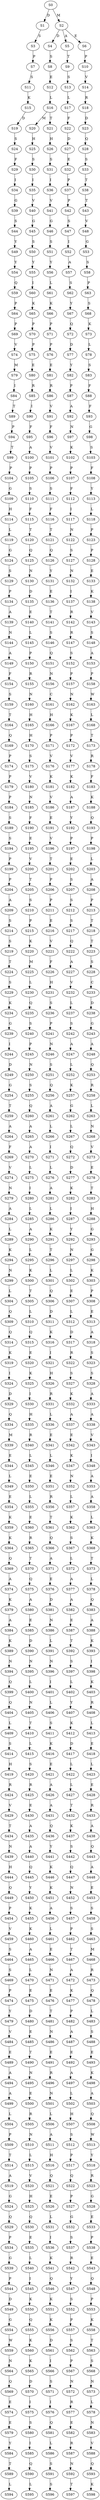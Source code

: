 strict digraph  {
	S0 -> S1 [ label = D ];
	S0 -> S2 [ label = M ];
	S1 -> S3 [ label = S ];
	S2 -> S4 [ label = D ];
	S2 -> S5 [ label = A ];
	S2 -> S6 [ label = E ];
	S3 -> S7 [ label = P ];
	S4 -> S8 [ label = S ];
	S5 -> S9 [ label = T ];
	S6 -> S10 [ label = P ];
	S7 -> S11 [ label = S ];
	S8 -> S12 [ label = E ];
	S9 -> S13 [ label = S ];
	S10 -> S14 [ label = V ];
	S11 -> S15 [ label = K ];
	S12 -> S16 [ label = L ];
	S13 -> S17 [ label = L ];
	S14 -> S18 [ label = R ];
	S15 -> S19 [ label = D ];
	S16 -> S20 [ label = M ];
	S16 -> S21 [ label = T ];
	S17 -> S22 [ label = F ];
	S18 -> S23 [ label = D ];
	S19 -> S24 [ label = S ];
	S20 -> S25 [ label = H ];
	S21 -> S26 [ label = H ];
	S22 -> S27 [ label = D ];
	S23 -> S28 [ label = Q ];
	S24 -> S29 [ label = F ];
	S25 -> S30 [ label = S ];
	S26 -> S31 [ label = S ];
	S27 -> S32 [ label = E ];
	S28 -> S33 [ label = S ];
	S29 -> S34 [ label = I ];
	S30 -> S35 [ label = I ];
	S31 -> S36 [ label = I ];
	S32 -> S37 [ label = P ];
	S33 -> S38 [ label = T ];
	S34 -> S39 [ label = G ];
	S35 -> S40 [ label = V ];
	S36 -> S41 [ label = V ];
	S37 -> S42 [ label = P ];
	S38 -> S43 [ label = T ];
	S39 -> S44 [ label = S ];
	S40 -> S45 [ label = G ];
	S41 -> S46 [ label = G ];
	S42 -> S47 [ label = S ];
	S43 -> S48 [ label = V ];
	S44 -> S49 [ label = Y ];
	S45 -> S50 [ label = S ];
	S46 -> S51 [ label = S ];
	S47 -> S52 [ label = I ];
	S48 -> S53 [ label = G ];
	S49 -> S54 [ label = Y ];
	S50 -> S55 [ label = Y ];
	S51 -> S56 [ label = Y ];
	S52 -> S57 [ label = A ];
	S53 -> S58 [ label = S ];
	S54 -> S59 [ label = Q ];
	S55 -> S60 [ label = I ];
	S56 -> S61 [ label = L ];
	S57 -> S62 [ label = S ];
	S58 -> S63 [ label = P ];
	S59 -> S64 [ label = P ];
	S60 -> S65 [ label = K ];
	S61 -> S66 [ label = K ];
	S62 -> S67 [ label = Y ];
	S63 -> S68 [ label = S ];
	S64 -> S69 [ label = P ];
	S65 -> S70 [ label = P ];
	S66 -> S71 [ label = P ];
	S67 -> S72 [ label = Q ];
	S68 -> S73 [ label = K ];
	S69 -> S74 [ label = V ];
	S70 -> S75 [ label = P ];
	S71 -> S76 [ label = P ];
	S72 -> S77 [ label = D ];
	S73 -> S78 [ label = L ];
	S74 -> S79 [ label = M ];
	S75 -> S80 [ label = E ];
	S76 -> S81 [ label = E ];
	S77 -> S82 [ label = Y ];
	S78 -> S83 [ label = S ];
	S79 -> S84 [ label = I ];
	S80 -> S85 [ label = R ];
	S81 -> S86 [ label = R ];
	S82 -> S87 [ label = P ];
	S83 -> S88 [ label = F ];
	S84 -> S89 [ label = T ];
	S85 -> S90 [ label = I ];
	S86 -> S91 [ label = V ];
	S87 -> S92 [ label = A ];
	S88 -> S93 [ label = F ];
	S89 -> S94 [ label = P ];
	S90 -> S95 [ label = F ];
	S91 -> S96 [ label = F ];
	S92 -> S97 [ label = N ];
	S93 -> S98 [ label = G ];
	S94 -> S99 [ label = T ];
	S95 -> S100 [ label = A ];
	S96 -> S101 [ label = V ];
	S97 -> S102 [ label = K ];
	S98 -> S103 [ label = S ];
	S99 -> S104 [ label = P ];
	S100 -> S105 [ label = P ];
	S101 -> S106 [ label = P ];
	S102 -> S107 [ label = P ];
	S103 -> S108 [ label = F ];
	S104 -> S109 [ label = G ];
	S105 -> S110 [ label = S ];
	S106 -> S111 [ label = S ];
	S107 -> S112 [ label = F ];
	S108 -> S113 [ label = Y ];
	S109 -> S114 [ label = H ];
	S110 -> S115 [ label = F ];
	S111 -> S116 [ label = F ];
	S112 -> S117 [ label = I ];
	S113 -> S118 [ label = L ];
	S114 -> S119 [ label = L ];
	S115 -> S120 [ label = T ];
	S116 -> S121 [ label = T ];
	S117 -> S122 [ label = N ];
	S118 -> S123 [ label = P ];
	S119 -> S124 [ label = G ];
	S120 -> S125 [ label = Q ];
	S121 -> S126 [ label = Q ];
	S122 -> S127 [ label = S ];
	S123 -> S128 [ label = P ];
	S124 -> S129 [ label = S ];
	S125 -> S130 [ label = N ];
	S126 -> S131 [ label = Y ];
	S127 -> S132 [ label = N ];
	S128 -> S133 [ label = E ];
	S129 -> S134 [ label = P ];
	S130 -> S135 [ label = D ];
	S131 -> S136 [ label = E ];
	S132 -> S137 [ label = I ];
	S133 -> S138 [ label = K ];
	S134 -> S139 [ label = A ];
	S135 -> S140 [ label = E ];
	S136 -> S141 [ label = T ];
	S137 -> S142 [ label = R ];
	S138 -> S143 [ label = V ];
	S139 -> S144 [ label = N ];
	S140 -> S145 [ label = L ];
	S141 -> S146 [ label = S ];
	S142 -> S147 [ label = R ];
	S143 -> S148 [ label = S ];
	S144 -> S149 [ label = A ];
	S145 -> S150 [ label = P ];
	S146 -> S151 [ label = Q ];
	S147 -> S152 [ label = S ];
	S148 -> S153 [ label = A ];
	S149 -> S154 [ label = F ];
	S150 -> S155 [ label = R ];
	S151 -> S156 [ label = N ];
	S152 -> S157 [ label = P ];
	S153 -> S158 [ label = P ];
	S154 -> S159 [ label = S ];
	S155 -> S160 [ label = N ];
	S156 -> S161 [ label = C ];
	S157 -> S162 [ label = N ];
	S158 -> S163 [ label = W ];
	S159 -> S164 [ label = T ];
	S160 -> S165 [ label = H ];
	S161 -> S166 [ label = H ];
	S162 -> S167 [ label = K ];
	S163 -> S168 [ label = L ];
	S164 -> S169 [ label = Q ];
	S165 -> S170 [ label = H ];
	S166 -> S171 [ label = P ];
	S167 -> S172 [ label = P ];
	S168 -> S173 [ label = T ];
	S169 -> S174 [ label = P ];
	S170 -> S175 [ label = S ];
	S171 -> S176 [ label = V ];
	S172 -> S177 [ label = V ];
	S173 -> S178 [ label = R ];
	S174 -> S179 [ label = P ];
	S175 -> S180 [ label = V ];
	S176 -> S181 [ label = K ];
	S177 -> S182 [ label = K ];
	S178 -> S183 [ label = F ];
	S179 -> S184 [ label = P ];
	S180 -> S185 [ label = N ];
	S181 -> S186 [ label = V ];
	S182 -> S187 [ label = A ];
	S183 -> S188 [ label = K ];
	S184 -> S189 [ label = S ];
	S185 -> S190 [ label = F ];
	S186 -> S191 [ label = E ];
	S187 -> S192 [ label = Y ];
	S188 -> S193 [ label = Q ];
	S189 -> S194 [ label = S ];
	S190 -> S195 [ label = E ];
	S191 -> S196 [ label = V ];
	S192 -> S197 [ label = P ];
	S193 -> S198 [ label = P ];
	S194 -> S199 [ label = P ];
	S195 -> S200 [ label = V ];
	S196 -> S201 [ label = T ];
	S197 -> S202 [ label = E ];
	S198 -> S203 [ label = L ];
	S199 -> S204 [ label = P ];
	S200 -> S205 [ label = T ];
	S201 -> S206 [ label = P ];
	S202 -> S207 [ label = S ];
	S203 -> S208 [ label = A ];
	S204 -> S209 [ label = A ];
	S205 -> S210 [ label = S ];
	S206 -> S211 [ label = P ];
	S207 -> S212 [ label = S ];
	S208 -> S213 [ label = P ];
	S209 -> S214 [ label = S ];
	S210 -> S215 [ label = P ];
	S211 -> S216 [ label = E ];
	S212 -> S217 [ label = S ];
	S213 -> S218 [ label = T ];
	S214 -> S219 [ label = S ];
	S215 -> S220 [ label = K ];
	S216 -> S221 [ label = V ];
	S217 -> S222 [ label = Q ];
	S218 -> S223 [ label = T ];
	S219 -> S224 [ label = T ];
	S220 -> S225 [ label = M ];
	S221 -> S226 [ label = F ];
	S222 -> S227 [ label = A ];
	S223 -> S228 [ label = S ];
	S224 -> S229 [ label = S ];
	S225 -> S230 [ label = L ];
	S226 -> S231 [ label = H ];
	S227 -> S232 [ label = V ];
	S228 -> S233 [ label = C ];
	S229 -> S234 [ label = K ];
	S230 -> S235 [ label = Q ];
	S231 -> S236 [ label = S ];
	S232 -> S237 [ label = L ];
	S233 -> S238 [ label = D ];
	S234 -> S239 [ label = G ];
	S235 -> S240 [ label = S ];
	S236 -> S241 [ label = P ];
	S237 -> S242 [ label = S ];
	S238 -> S243 [ label = G ];
	S239 -> S244 [ label = I ];
	S240 -> S245 [ label = P ];
	S241 -> S246 [ label = N ];
	S242 -> S247 [ label = A ];
	S243 -> S248 [ label = A ];
	S244 -> S249 [ label = D ];
	S245 -> S250 [ label = N ];
	S246 -> S251 [ label = S ];
	S247 -> S252 [ label = L ];
	S248 -> S253 [ label = Q ];
	S249 -> S254 [ label = G ];
	S250 -> S255 [ label = S ];
	S251 -> S256 [ label = Q ];
	S252 -> S257 [ label = K ];
	S253 -> S258 [ label = R ];
	S254 -> S259 [ label = T ];
	S255 -> S260 [ label = Q ];
	S256 -> S261 [ label = A ];
	S257 -> S262 [ label = G ];
	S258 -> S263 [ label = L ];
	S259 -> S264 [ label = A ];
	S260 -> S265 [ label = A ];
	S261 -> S266 [ label = L ];
	S262 -> S267 [ label = L ];
	S263 -> S268 [ label = N ];
	S264 -> S269 [ label = F ];
	S265 -> S270 [ label = A ];
	S266 -> S271 [ label = I ];
	S267 -> S272 [ label = Q ];
	S268 -> S273 [ label = V ];
	S269 -> S274 [ label = V ];
	S270 -> S275 [ label = L ];
	S271 -> S276 [ label = L ];
	S272 -> S277 [ label = D ];
	S273 -> S278 [ label = E ];
	S274 -> S279 [ label = N ];
	S275 -> S280 [ label = I ];
	S276 -> S281 [ label = A ];
	S277 -> S282 [ label = K ];
	S278 -> S283 [ label = T ];
	S279 -> S284 [ label = A ];
	S280 -> S285 [ label = L ];
	S281 -> S286 [ label = L ];
	S282 -> S287 [ label = I ];
	S283 -> S288 [ label = H ];
	S284 -> S289 [ label = L ];
	S285 -> S290 [ label = A ];
	S286 -> S291 [ label = K ];
	S287 -> S292 [ label = Y ];
	S288 -> S293 [ label = G ];
	S289 -> S294 [ label = K ];
	S290 -> S295 [ label = L ];
	S291 -> S296 [ label = T ];
	S292 -> S297 [ label = N ];
	S293 -> S298 [ label = G ];
	S294 -> S299 [ label = N ];
	S295 -> S300 [ label = K ];
	S296 -> S301 [ label = L ];
	S297 -> S302 [ label = L ];
	S298 -> S303 [ label = K ];
	S299 -> S304 [ label = L ];
	S300 -> S305 [ label = T ];
	S301 -> S306 [ label = Q ];
	S302 -> S307 [ label = E ];
	S303 -> S308 [ label = P ];
	S304 -> S309 [ label = Q ];
	S305 -> S310 [ label = L ];
	S306 -> S311 [ label = D ];
	S307 -> S312 [ label = L ];
	S308 -> S313 [ label = E ];
	S309 -> S314 [ label = Q ];
	S310 -> S315 [ label = Q ];
	S311 -> S316 [ label = K ];
	S312 -> S317 [ label = D ];
	S313 -> S318 [ label = A ];
	S314 -> S319 [ label = K ];
	S315 -> S320 [ label = E ];
	S316 -> S321 [ label = I ];
	S317 -> S322 [ label = R ];
	S318 -> S323 [ label = S ];
	S319 -> S324 [ label = I ];
	S320 -> S325 [ label = K ];
	S321 -> S326 [ label = H ];
	S322 -> S327 [ label = S ];
	S323 -> S328 [ label = S ];
	S324 -> S329 [ label = D ];
	S325 -> S330 [ label = I ];
	S326 -> S331 [ label = R ];
	S327 -> S332 [ label = K ];
	S328 -> S333 [ label = A ];
	S329 -> S334 [ label = Q ];
	S330 -> S335 [ label = H ];
	S331 -> S336 [ label = L ];
	S332 -> S337 [ label = A ];
	S333 -> S338 [ label = A ];
	S334 -> S339 [ label = M ];
	S335 -> S340 [ label = R ];
	S336 -> S341 [ label = E ];
	S337 -> S342 [ label = E ];
	S338 -> S343 [ label = V ];
	S339 -> S344 [ label = E ];
	S340 -> S345 [ label = L ];
	S341 -> S346 [ label = L ];
	S342 -> S347 [ label = K ];
	S343 -> S348 [ label = I ];
	S344 -> S349 [ label = L ];
	S345 -> S350 [ label = E ];
	S346 -> S351 [ label = E ];
	S347 -> S352 [ label = N ];
	S348 -> S353 [ label = A ];
	S349 -> S354 [ label = E ];
	S350 -> S355 [ label = L ];
	S351 -> S356 [ label = R ];
	S352 -> S357 [ label = L ];
	S353 -> S358 [ label = A ];
	S354 -> S359 [ label = K ];
	S355 -> S360 [ label = E ];
	S356 -> S361 [ label = T ];
	S357 -> S362 [ label = K ];
	S358 -> S363 [ label = L ];
	S359 -> S364 [ label = K ];
	S360 -> S365 [ label = R ];
	S361 -> S366 [ label = Q ];
	S362 -> S367 [ label = S ];
	S363 -> S368 [ label = K ];
	S364 -> S369 [ label = Q ];
	S365 -> S370 [ label = T ];
	S366 -> S371 [ label = A ];
	S367 -> S372 [ label = L ];
	S368 -> S373 [ label = T ];
	S369 -> S374 [ label = A ];
	S370 -> S375 [ label = Q ];
	S371 -> S376 [ label = E ];
	S372 -> S377 [ label = A ];
	S373 -> S378 [ label = L ];
	S374 -> S379 [ label = K ];
	S375 -> S380 [ label = A ];
	S376 -> S381 [ label = D ];
	S377 -> S382 [ label = A ];
	S378 -> S383 [ label = Q ];
	S379 -> S384 [ label = A ];
	S380 -> S385 [ label = E ];
	S381 -> S386 [ label = N ];
	S382 -> S387 [ label = E ];
	S383 -> S388 [ label = A ];
	S384 -> S389 [ label = K ];
	S385 -> S390 [ label = D ];
	S386 -> S391 [ label = L ];
	S387 -> S392 [ label = T ];
	S388 -> S393 [ label = K ];
	S389 -> S394 [ label = N ];
	S390 -> S395 [ label = N ];
	S391 -> S396 [ label = N ];
	S392 -> S397 [ label = S ];
	S393 -> S398 [ label = I ];
	S394 -> S399 [ label = Q ];
	S395 -> S400 [ label = L ];
	S396 -> S401 [ label = I ];
	S397 -> S402 [ label = L ];
	S398 -> S403 [ label = K ];
	S399 -> S404 [ label = Q ];
	S400 -> S405 [ label = N ];
	S401 -> S406 [ label = L ];
	S402 -> S407 [ label = Y ];
	S403 -> S408 [ label = R ];
	S404 -> S409 [ label = L ];
	S405 -> S410 [ label = T ];
	S406 -> S411 [ label = S ];
	S407 -> S412 [ label = K ];
	S408 -> S413 [ label = L ];
	S409 -> S414 [ label = S ];
	S410 -> S415 [ label = L ];
	S411 -> S416 [ label = K ];
	S412 -> S417 [ label = D ];
	S413 -> S418 [ label = E ];
	S414 -> S419 [ label = H ];
	S415 -> S420 [ label = S ];
	S416 -> S421 [ label = E ];
	S417 -> S422 [ label = L ];
	S418 -> S423 [ label = L ];
	S419 -> S424 [ label = R ];
	S420 -> S425 [ label = R ];
	S421 -> S426 [ label = A ];
	S422 -> S427 [ label = L ];
	S423 -> S428 [ label = E ];
	S424 -> S429 [ label = V ];
	S425 -> S430 [ label = E ];
	S426 -> S431 [ label = A ];
	S427 -> S432 [ label = T ];
	S428 -> S433 [ label = R ];
	S429 -> S434 [ label = T ];
	S430 -> S435 [ label = A ];
	S431 -> S436 [ label = Q ];
	S432 -> S437 [ label = K ];
	S433 -> S438 [ label = A ];
	S434 -> S439 [ label = N ];
	S435 -> S440 [ label = A ];
	S436 -> S441 [ label = Y ];
	S437 -> S442 [ label = S ];
	S438 -> S443 [ label = Q ];
	S439 -> S444 [ label = H ];
	S440 -> S445 [ label = Q ];
	S441 -> S446 [ label = K ];
	S442 -> S447 [ label = Q ];
	S443 -> S448 [ label = A ];
	S444 -> S449 [ label = Q ];
	S445 -> S450 [ label = Y ];
	S446 -> S451 [ label = K ];
	S447 -> S452 [ label = N ];
	S448 -> S453 [ label = E ];
	S449 -> S454 [ label = P ];
	S450 -> S455 [ label = K ];
	S451 -> S456 [ label = A ];
	S452 -> S457 [ label = S ];
	S453 -> S458 [ label = S ];
	S454 -> S459 [ label = V ];
	S455 -> S460 [ label = K ];
	S456 -> S461 [ label = L ];
	S457 -> S462 [ label = P ];
	S458 -> S463 [ label = S ];
	S459 -> S464 [ label = S ];
	S460 -> S465 [ label = A ];
	S461 -> S466 [ label = E ];
	S462 -> S467 [ label = T ];
	S463 -> S468 [ label = M ];
	S464 -> S469 [ label = S ];
	S465 -> S470 [ label = L ];
	S466 -> S471 [ label = N ];
	S467 -> S472 [ label = A ];
	S468 -> S473 [ label = R ];
	S469 -> S474 [ label = P ];
	S470 -> S475 [ label = E ];
	S471 -> S476 [ label = E ];
	S472 -> S477 [ label = K ];
	S473 -> S478 [ label = Q ];
	S474 -> S479 [ label = Y ];
	S475 -> S480 [ label = D ];
	S476 -> S481 [ label = T ];
	S477 -> S482 [ label = P ];
	S478 -> S483 [ label = L ];
	S479 -> S484 [ label = V ];
	S480 -> S485 [ label = E ];
	S481 -> S486 [ label = N ];
	S482 -> S487 [ label = A ];
	S483 -> S488 [ label = S ];
	S484 -> S489 [ label = E ];
	S485 -> S490 [ label = T ];
	S486 -> S491 [ label = E ];
	S487 -> S492 [ label = E ];
	S488 -> S493 [ label = E ];
	S489 -> S494 [ label = A ];
	S490 -> S495 [ label = N ];
	S491 -> S496 [ label = R ];
	S492 -> S497 [ label = A ];
	S493 -> S498 [ label = K ];
	S494 -> S499 [ label = A ];
	S495 -> S500 [ label = E ];
	S496 -> S501 [ label = N ];
	S497 -> S502 [ label = L ];
	S498 -> S503 [ label = A ];
	S499 -> S504 [ label = L ];
	S500 -> S505 [ label = R ];
	S501 -> S506 [ label = L ];
	S502 -> S507 [ label = H ];
	S503 -> S508 [ label = Q ];
	S504 -> S509 [ label = P ];
	S505 -> S510 [ label = N ];
	S506 -> S511 [ label = A ];
	S507 -> S512 [ label = S ];
	S508 -> S513 [ label = W ];
	S509 -> S514 [ label = T ];
	S510 -> S515 [ label = L ];
	S511 -> S516 [ label = H ];
	S512 -> S517 [ label = P ];
	S513 -> S518 [ label = Y ];
	S514 -> S519 [ label = A ];
	S515 -> S520 [ label = V ];
	S516 -> S521 [ label = Q ];
	S517 -> S522 [ label = Q ];
	S518 -> S523 [ label = R ];
	S519 -> S524 [ label = G ];
	S520 -> S525 [ label = H ];
	S521 -> S526 [ label = E ];
	S522 -> S527 [ label = P ];
	S523 -> S528 [ label = G ];
	S524 -> S529 [ label = Q ];
	S525 -> S530 [ label = Q ];
	S526 -> S531 [ label = L ];
	S527 -> S532 [ label = G ];
	S528 -> S533 [ label = E ];
	S529 -> S534 [ label = P ];
	S530 -> S535 [ label = E ];
	S531 -> S536 [ label = I ];
	S532 -> S537 [ label = S ];
	S533 -> S538 [ label = P ];
	S534 -> S539 [ label = G ];
	S535 -> S540 [ label = L ];
	S536 -> S541 [ label = K ];
	S537 -> S542 [ label = R ];
	S538 -> S543 [ label = E ];
	S539 -> S544 [ label = P ];
	S540 -> S545 [ label = I ];
	S541 -> S546 [ label = Q ];
	S542 -> S547 [ label = Y ];
	S543 -> S548 [ label = Q ];
	S544 -> S549 [ label = D ];
	S545 -> S550 [ label = K ];
	S546 -> S551 [ label = K ];
	S547 -> S552 [ label = S ];
	S548 -> S553 [ label = P ];
	S549 -> S554 [ label = G ];
	S550 -> S555 [ label = Q ];
	S551 -> S556 [ label = K ];
	S552 -> S557 [ label = P ];
	S553 -> S558 [ label = K ];
	S554 -> S559 [ label = W ];
	S555 -> S560 [ label = K ];
	S556 -> S561 [ label = D ];
	S557 -> S562 [ label = S ];
	S558 -> S563 [ label = T ];
	S559 -> S564 [ label = N ];
	S560 -> S565 [ label = K ];
	S561 -> S566 [ label = I ];
	S562 -> S567 [ label = P ];
	S563 -> S568 [ label = S ];
	S564 -> S569 [ label = Q ];
	S565 -> S570 [ label = D ];
	S566 -> S571 [ label = S ];
	S567 -> S572 [ label = N ];
	S568 -> S573 [ label = N ];
	S569 -> S574 [ label = E ];
	S570 -> S575 [ label = I ];
	S571 -> S576 [ label = I ];
	S572 -> S577 [ label = R ];
	S573 -> S578 [ label = L ];
	S574 -> S579 [ label = E ];
	S575 -> S580 [ label = S ];
	S576 -> S581 [ label = Q ];
	S577 -> S582 [ label = E ];
	S578 -> S583 [ label = N ];
	S579 -> S584 [ label = Y ];
	S580 -> S585 [ label = I ];
	S581 -> S586 [ label = L ];
	S582 -> S587 [ label = R ];
	S583 -> S588 [ label = V ];
	S584 -> S589 [ label = T ];
	S585 -> S590 [ label = Q ];
	S586 -> S591 [ label = S ];
	S587 -> S592 [ label = N ];
	S588 -> S593 [ label = Q ];
	S589 -> S594 [ label = L ];
	S590 -> S595 [ label = L ];
	S591 -> S596 [ label = S ];
	S592 -> S597 [ label = T ];
	S593 -> S598 [ label = K ];
}

